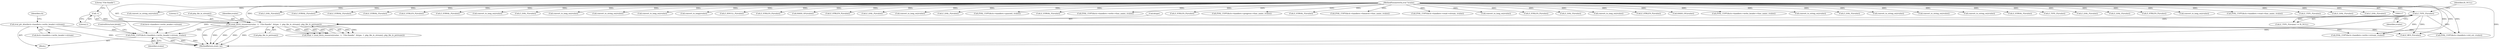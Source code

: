 digraph "0_php_124fb22a13fafa3648e4e15b4f207c7096d8155e@pointer" {
"1000659" [label="(Call,ZVAL_COPY(&ch->handlers->write_header->stream, zvalue))"];
"1000632" [label="(Call,zval_ptr_dtor(&ch->handlers->write_header->stream))"];
"1000404" [label="(Call,zend_fetch_resource(zvalue, -1, \"File-Handle\", &type, 1, php_file_le_stream(), php_file_le_pstream()))"];
"1000398" [label="(Call,Z_TYPE_P(zvalue))"];
"1000120" [label="(MethodParameterIn,zval *zvalue)"];
"1000406" [label="(Call,-1)"];
"1001748" [label="(Call,convert_to_string_ex(zvalue))"];
"1000982" [label="(Call,Z_LVAL_P(zvalue))"];
"1001764" [label="(Call,Z_STRVAL_P(zvalue))"];
"1001755" [label="(Call,Z_STRVAL_P(zvalue))"];
"1000322" [label="(Call,Z_STRVAL_P(zvalue))"];
"1000413" [label="(Call,php_file_le_pstream())"];
"1001752" [label="(Call,Z_STRLEN_P(zvalue))"];
"1000354" [label="(Call,Z_STRVAL_P(zvalue))"];
"1000230" [label="(Call,convert_to_long_ex(zvalue))"];
"1000277" [label="(Call,Z_LVAL_P(zvalue))"];
"1000677" [label="(ControlStructure,break;)"];
"1000411" [label="(Literal,1)"];
"1000633" [label="(Call,&ch->handlers->write_header->stream)"];
"1000970" [label="(Call,convert_to_long_ex(zvalue))"];
"1000373" [label="(Call,convert_to_string_ex(zvalue))"];
"1000270" [label="(Call,convert_to_long_ex(zvalue))"];
"1000402" [label="(Call,what = zend_fetch_resource(zvalue, -1, \"File-Handle\", &type, 1, php_file_le_stream(), php_file_le_pstream()))"];
"1000399" [label="(Identifier,zvalue)"];
"1000130" [label="(Call,convert_to_long(zvalue))"];
"1000659" [label="(Call,ZVAL_COPY(&ch->handlers->write_header->stream, zvalue))"];
"1000335" [label="(Call,Z_ISNULL_P(zvalue))"];
"1000380" [label="(Call,Z_STRLEN_P(zvalue))"];
"1000868" [label="(Call,HASH_OF(zvalue))"];
"1000324" [label="(Call,Z_STRLEN_P(zvalue))"];
"1000645" [label="(Identifier,ch)"];
"1000266" [label="(Call,Z_LVAL_P(zvalue))"];
"1000412" [label="(Call,php_file_le_stream())"];
"1000543" [label="(Call,ZVAL_COPY(&ch->handlers->write->stream, zvalue))"];
"1001673" [label="(Call,convert_to_long_ex(zvalue))"];
"1001684" [label="(Call,Z_LVAL_P(zvalue))"];
"1001710" [label="(Call,ZVAL_COPY(&ch->handlers->passwd, zvalue))"];
"1000378" [label="(Call,Z_STRVAL_P(zvalue))"];
"1001651" [label="(Call,ZVAL_COPY(&ch->handlers->write->func_name, zvalue))"];
"1000356" [label="(Call,Z_STRLEN_P(zvalue))"];
"1000407" [label="(Literal,1)"];
"1000632" [label="(Call,zval_ptr_dtor(&ch->handlers->write_header->stream))"];
"1000404" [label="(Call,zend_fetch_resource(zvalue, -1, \"File-Handle\", &type, 1, php_file_le_stream(), php_file_le_pstream()))"];
"1001523" [label="(Call,ZVAL_COPY(&ch->handlers->progress->func_name, zvalue))"];
"1001458" [label="(Call,Z_STRVAL_P(zvalue))"];
"1000758" [label="(Call,Z_RES_P(zvalue))"];
"1001893" [label="(Call,ZVAL_COPY(&ch->handlers->fnmatch->func_name, zvalue))"];
"1000397" [label="(Call,Z_TYPE_P(zvalue) != IS_NULL)"];
"1000760" [label="(Call,ZVAL_COPY(&ch->handlers->read->stream, zvalue))"];
"1000660" [label="(Call,&ch->handlers->write_header->stream)"];
"1001594" [label="(Call,convert_to_long_ex(zvalue))"];
"1000369" [label="(Call,Z_STRLEN_P(zvalue))"];
"1000249" [label="(Call,Z_LVAL_P(zvalue))"];
"1000120" [label="(MethodParameterIn,zval *zvalue)"];
"1001688" [label="(Call,convert_to_long_ex(zvalue))"];
"1001766" [label="(Call,Z_STRLEN_P(zvalue))"];
"1001927" [label="(MethodReturn,static int)"];
"1000406" [label="(Call,-1)"];
"1001078" [label="(Call,HASH_OF(zvalue))"];
"1001032" [label="(Call,ZVAL_COPY(&ch->handlers->write_header->func_name, zvalue))"];
"1000408" [label="(Literal,\"File-Handle\")"];
"1000405" [label="(Identifier,zvalue)"];
"1000824" [label="(Call,ZVAL_COPY(&ch->handlers->std_err, zvalue))"];
"1000398" [label="(Call,Z_TYPE_P(zvalue))"];
"1000361" [label="(Call,convert_to_string_ex(zvalue))"];
"1000999" [label="(Call,Z_LVAL_P(zvalue))"];
"1001440" [label="(Call,convert_to_string_ex(zvalue))"];
"1000348" [label="(Call,convert_to_string_ex(zvalue))"];
"1000668" [label="(Identifier,zvalue)"];
"1000316" [label="(Call,convert_to_string_ex(zvalue))"];
"1000367" [label="(Call,Z_STRVAL_P(zvalue))"];
"1000631" [label="(Block,)"];
"1001060" [label="(Call,Z_TYPE_P(zvalue))"];
"1001597" [label="(Call,Z_LVAL_P(zvalue))"];
"1001774" [label="(Call,Z_LVAL_P(zvalue))"];
"1001449" [label="(Call,Z_STRLEN_P(zvalue))"];
"1000409" [label="(Call,&type)"];
"1001770" [label="(Call,convert_to_long_ex(zvalue))"];
"1001573" [label="(Call,ZVAL_COPY(&ch->handlers->read->func_name, zvalue))"];
"1000400" [label="(Identifier,IS_NULL)"];
"1001056" [label="(Call,Z_TYPE_P(zvalue))"];
"1000134" [label="(Call,Z_LVAL_P(zvalue))"];
"1001698" [label="(Call,Z_LVAL_P(zvalue))"];
"1000659" -> "1000631"  [label="AST: "];
"1000659" -> "1000668"  [label="CFG: "];
"1000660" -> "1000659"  [label="AST: "];
"1000668" -> "1000659"  [label="AST: "];
"1000677" -> "1000659"  [label="CFG: "];
"1000659" -> "1001927"  [label="DDG: "];
"1000659" -> "1001927"  [label="DDG: "];
"1000659" -> "1001927"  [label="DDG: "];
"1000632" -> "1000659"  [label="DDG: "];
"1000404" -> "1000659"  [label="DDG: "];
"1000398" -> "1000659"  [label="DDG: "];
"1000120" -> "1000659"  [label="DDG: "];
"1000632" -> "1000631"  [label="AST: "];
"1000632" -> "1000633"  [label="CFG: "];
"1000633" -> "1000632"  [label="AST: "];
"1000645" -> "1000632"  [label="CFG: "];
"1000632" -> "1001927"  [label="DDG: "];
"1000404" -> "1000402"  [label="AST: "];
"1000404" -> "1000413"  [label="CFG: "];
"1000405" -> "1000404"  [label="AST: "];
"1000406" -> "1000404"  [label="AST: "];
"1000408" -> "1000404"  [label="AST: "];
"1000409" -> "1000404"  [label="AST: "];
"1000411" -> "1000404"  [label="AST: "];
"1000412" -> "1000404"  [label="AST: "];
"1000413" -> "1000404"  [label="AST: "];
"1000402" -> "1000404"  [label="CFG: "];
"1000404" -> "1001927"  [label="DDG: "];
"1000404" -> "1001927"  [label="DDG: "];
"1000404" -> "1001927"  [label="DDG: "];
"1000404" -> "1001927"  [label="DDG: "];
"1000404" -> "1001927"  [label="DDG: "];
"1000404" -> "1000402"  [label="DDG: "];
"1000404" -> "1000402"  [label="DDG: "];
"1000404" -> "1000402"  [label="DDG: "];
"1000404" -> "1000402"  [label="DDG: "];
"1000404" -> "1000402"  [label="DDG: "];
"1000404" -> "1000402"  [label="DDG: "];
"1000404" -> "1000402"  [label="DDG: "];
"1000398" -> "1000404"  [label="DDG: "];
"1000120" -> "1000404"  [label="DDG: "];
"1000406" -> "1000404"  [label="DDG: "];
"1000404" -> "1000543"  [label="DDG: "];
"1000404" -> "1000758"  [label="DDG: "];
"1000404" -> "1000824"  [label="DDG: "];
"1000398" -> "1000397"  [label="AST: "];
"1000398" -> "1000399"  [label="CFG: "];
"1000399" -> "1000398"  [label="AST: "];
"1000400" -> "1000398"  [label="CFG: "];
"1000398" -> "1001927"  [label="DDG: "];
"1000398" -> "1000397"  [label="DDG: "];
"1000120" -> "1000398"  [label="DDG: "];
"1000398" -> "1000543"  [label="DDG: "];
"1000398" -> "1000758"  [label="DDG: "];
"1000398" -> "1000824"  [label="DDG: "];
"1000120" -> "1000117"  [label="AST: "];
"1000120" -> "1001927"  [label="DDG: "];
"1000120" -> "1000130"  [label="DDG: "];
"1000120" -> "1000134"  [label="DDG: "];
"1000120" -> "1000230"  [label="DDG: "];
"1000120" -> "1000249"  [label="DDG: "];
"1000120" -> "1000266"  [label="DDG: "];
"1000120" -> "1000270"  [label="DDG: "];
"1000120" -> "1000277"  [label="DDG: "];
"1000120" -> "1000316"  [label="DDG: "];
"1000120" -> "1000322"  [label="DDG: "];
"1000120" -> "1000324"  [label="DDG: "];
"1000120" -> "1000335"  [label="DDG: "];
"1000120" -> "1000348"  [label="DDG: "];
"1000120" -> "1000354"  [label="DDG: "];
"1000120" -> "1000356"  [label="DDG: "];
"1000120" -> "1000361"  [label="DDG: "];
"1000120" -> "1000367"  [label="DDG: "];
"1000120" -> "1000369"  [label="DDG: "];
"1000120" -> "1000373"  [label="DDG: "];
"1000120" -> "1000378"  [label="DDG: "];
"1000120" -> "1000380"  [label="DDG: "];
"1000120" -> "1000543"  [label="DDG: "];
"1000120" -> "1000758"  [label="DDG: "];
"1000120" -> "1000760"  [label="DDG: "];
"1000120" -> "1000824"  [label="DDG: "];
"1000120" -> "1000868"  [label="DDG: "];
"1000120" -> "1000970"  [label="DDG: "];
"1000120" -> "1000982"  [label="DDG: "];
"1000120" -> "1000999"  [label="DDG: "];
"1000120" -> "1001032"  [label="DDG: "];
"1000120" -> "1001056"  [label="DDG: "];
"1000120" -> "1001060"  [label="DDG: "];
"1000120" -> "1001078"  [label="DDG: "];
"1000120" -> "1001440"  [label="DDG: "];
"1000120" -> "1001449"  [label="DDG: "];
"1000120" -> "1001458"  [label="DDG: "];
"1000120" -> "1001523"  [label="DDG: "];
"1000120" -> "1001573"  [label="DDG: "];
"1000120" -> "1001594"  [label="DDG: "];
"1000120" -> "1001597"  [label="DDG: "];
"1000120" -> "1001651"  [label="DDG: "];
"1000120" -> "1001673"  [label="DDG: "];
"1000120" -> "1001684"  [label="DDG: "];
"1000120" -> "1001688"  [label="DDG: "];
"1000120" -> "1001698"  [label="DDG: "];
"1000120" -> "1001710"  [label="DDG: "];
"1000120" -> "1001748"  [label="DDG: "];
"1000120" -> "1001752"  [label="DDG: "];
"1000120" -> "1001755"  [label="DDG: "];
"1000120" -> "1001764"  [label="DDG: "];
"1000120" -> "1001766"  [label="DDG: "];
"1000120" -> "1001770"  [label="DDG: "];
"1000120" -> "1001774"  [label="DDG: "];
"1000120" -> "1001893"  [label="DDG: "];
"1000406" -> "1000407"  [label="CFG: "];
"1000407" -> "1000406"  [label="AST: "];
"1000408" -> "1000406"  [label="CFG: "];
}
